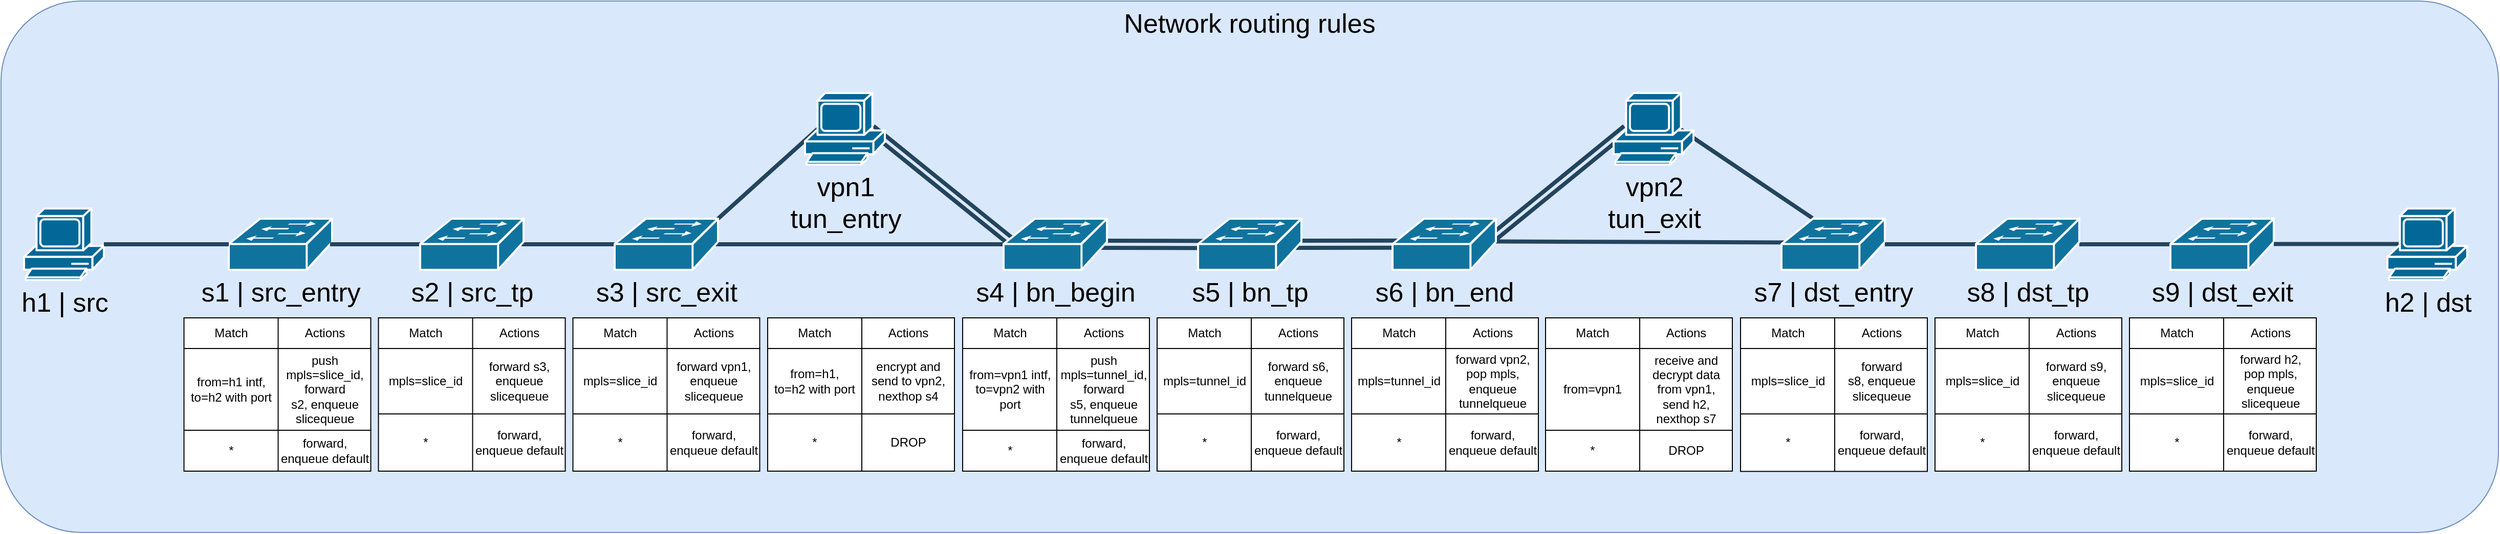 <mxfile version="20.5.3" type="embed"><diagram id="6a731a19-8d31-9384-78a2-239565b7b9f0" name="Page-1"><mxGraphModel dx="4226" dy="1071" grid="1" gridSize="10" guides="1" tooltips="1" connect="1" arrows="1" fold="1" page="1" pageScale="1" pageWidth="140" pageHeight="100" background="none" math="0" shadow="0"><root><mxCell id="0"/><mxCell id="1" parent="0"/><mxCell id="eoMGSKBOUgeIE6Lk5qr4-2288" value="Network routing rules" style="rounded=1;whiteSpace=wrap;html=1;fillColor=#dae8fc;strokeColor=#6c8ebf;fontSize=26;verticalAlign=top;" parent="1" vertex="1"><mxGeometry x="41" y="40" width="2440" height="520" as="geometry"/></mxCell><mxCell id="2183" style="edgeStyle=none;rounded=1;html=1;strokeColor=#23445D;endArrow=none;endFill=0;strokeWidth=4" parent="1" edge="1"><mxGeometry relative="1" as="geometry"><mxPoint x="2160.5" y="278" as="sourcePoint"/><mxPoint x="2071.5" y="278" as="targetPoint"/></mxGeometry></mxCell><mxCell id="eoMGSKBOUgeIE6Lk5qr4-2259" style="edgeStyle=none;rounded=1;html=1;strokeColor=#23445D;endArrow=none;endFill=0;strokeWidth=4;exitX=0.16;exitY=0.5;exitDx=0;exitDy=0;exitPerimeter=0;entryX=1;entryY=0;entryDx=0;entryDy=0;entryPerimeter=0;" parent="1" source="2173" target="eoMGSKBOUgeIE6Lk5qr4-2258" edge="1"><mxGeometry relative="1" as="geometry"><mxPoint x="830.5" y="278" as="sourcePoint"/></mxGeometry></mxCell><mxCell id="2182" style="edgeStyle=none;rounded=1;html=1;strokeColor=#23445D;endArrow=none;endFill=0;strokeWidth=4;entryX=0.997;entryY=0.445;entryDx=0;entryDy=0;entryPerimeter=0;exitX=0.04;exitY=0.464;exitDx=0;exitDy=0;exitPerimeter=0;" parent="1" source="eoMGSKBOUgeIE6Lk5qr4-2270" target="eoMGSKBOUgeIE6Lk5qr4-2266" edge="1"><mxGeometry relative="1" as="geometry"><mxPoint x="1776.5" y="280" as="sourcePoint"/><mxPoint x="1605.87" y="280" as="targetPoint"/></mxGeometry></mxCell><mxCell id="2181" style="edgeStyle=none;rounded=1;html=1;strokeColor=#23445D;endArrow=none;endFill=0;strokeWidth=4;exitX=0;exitY=0.5;exitDx=0;exitDy=0;exitPerimeter=0;entryX=0.98;entryY=0.5;entryDx=0;entryDy=0;entryPerimeter=0;" parent="1" source="eoMGSKBOUgeIE6Lk5qr4-2262" target="eoMGSKBOUgeIE6Lk5qr4-2258" edge="1"><mxGeometry relative="1" as="geometry"><mxPoint x="891.74" y="243" as="sourcePoint"/><mxPoint x="776.499" y="331" as="targetPoint"/></mxGeometry></mxCell><mxCell id="2114" value="&lt;font color=&quot;#000000&quot;&gt;s1 | src_entry&lt;/font&gt;" style="shape=mxgraph.cisco.switches.workgroup_switch;html=1;dashed=0;fillColor=#10739E;strokeColor=#ffffff;strokeWidth=2;verticalLabelPosition=bottom;verticalAlign=top;fontFamily=Helvetica;fontSize=26;fontColor=#FFB366" parent="1" vertex="1"><mxGeometry x="263.5" y="253" width="101" height="50" as="geometry"/></mxCell><mxCell id="2172" style="edgeStyle=none;rounded=1;html=1;strokeColor=#23445D;endArrow=none;endFill=0;strokeWidth=4;entryX=0.98;entryY=0.5;entryDx=0;entryDy=0;entryPerimeter=0;" parent="1" target="2180" edge="1"><mxGeometry relative="1" as="geometry"><mxPoint x="640.5" y="278" as="sourcePoint"/></mxGeometry></mxCell><mxCell id="eoMGSKBOUgeIE6Lk5qr4-2258" value="s3 | src_exit" style="shape=mxgraph.cisco.switches.workgroup_switch;html=1;dashed=0;fillColor=#10739E;strokeColor=#ffffff;strokeWidth=2;verticalLabelPosition=bottom;verticalAlign=top;fontFamily=Helvetica;fontSize=26;fontColor=#000000;" parent="1" vertex="1"><mxGeometry x="640.5" y="253" width="101" height="50" as="geometry"/></mxCell><mxCell id="eoMGSKBOUgeIE6Lk5qr4-2261" style="edgeStyle=none;rounded=1;html=1;strokeColor=#23445D;endArrow=none;endFill=0;strokeWidth=4;entryX=0.83;entryY=0.5;entryDx=0;entryDy=0;entryPerimeter=0;shape=link;exitX=0.103;exitY=0.497;exitDx=0;exitDy=0;exitPerimeter=0;" parent="1" source="eoMGSKBOUgeIE6Lk5qr4-2262" target="2173" edge="1"><mxGeometry relative="1" as="geometry"><mxPoint x="1020.5" y="278" as="sourcePoint"/><mxPoint x="931.5" y="278" as="targetPoint"/></mxGeometry></mxCell><mxCell id="eoMGSKBOUgeIE6Lk5qr4-2263" style="edgeStyle=none;rounded=1;html=1;strokeColor=#23445D;endArrow=none;endFill=0;strokeWidth=4;shape=link;exitX=0.108;exitY=0.504;exitDx=0;exitDy=0;exitPerimeter=0;" parent="1" source="eoMGSKBOUgeIE6Lk5qr4-2264" edge="1"><mxGeometry relative="1" as="geometry"><mxPoint x="1211.6" y="277.85" as="sourcePoint"/><mxPoint x="1112.5" y="277.949" as="targetPoint"/></mxGeometry></mxCell><mxCell id="eoMGSKBOUgeIE6Lk5qr4-2262" value="s4 | bn_begin" style="shape=mxgraph.cisco.switches.workgroup_switch;html=1;dashed=0;fillColor=#10739E;strokeColor=#ffffff;strokeWidth=2;verticalLabelPosition=bottom;verticalAlign=top;fontFamily=Helvetica;fontSize=26;fontColor=#000000;" parent="1" vertex="1"><mxGeometry x="1020.5" y="253" width="101" height="50" as="geometry"/></mxCell><mxCell id="eoMGSKBOUgeIE6Lk5qr4-2265" style="edgeStyle=none;rounded=1;html=1;strokeColor=#23445D;endArrow=none;endFill=0;strokeWidth=4;shape=link;exitX=0.16;exitY=0.497;exitDx=0;exitDy=0;exitPerimeter=0;" parent="1" source="eoMGSKBOUgeIE6Lk5qr4-2266" edge="1"><mxGeometry relative="1" as="geometry"><mxPoint x="1390.5" y="278" as="sourcePoint"/><mxPoint x="1301.5" y="278" as="targetPoint"/></mxGeometry></mxCell><mxCell id="eoMGSKBOUgeIE6Lk5qr4-2264" value="s5 | bn_tp" style="shape=mxgraph.cisco.switches.workgroup_switch;html=1;dashed=0;fillColor=#10739E;strokeColor=#ffffff;strokeWidth=2;verticalLabelPosition=bottom;verticalAlign=top;fontFamily=Helvetica;fontSize=26;fontColor=#000000;" parent="1" vertex="1"><mxGeometry x="1210.5" y="253" width="101" height="50" as="geometry"/></mxCell><mxCell id="eoMGSKBOUgeIE6Lk5qr4-2267" style="edgeStyle=none;rounded=1;html=1;strokeColor=#23445D;endArrow=none;endFill=0;strokeWidth=4;exitX=0.16;exitY=0.5;exitDx=0;exitDy=0;exitPerimeter=0;shape=link;" parent="1" source="2176" edge="1"><mxGeometry relative="1" as="geometry"><mxPoint x="1610.98" y="278" as="sourcePoint"/><mxPoint x="1490.5" y="278" as="targetPoint"/></mxGeometry></mxCell><mxCell id="eoMGSKBOUgeIE6Lk5qr4-2266" value="s6 | bn_end" style="shape=mxgraph.cisco.switches.workgroup_switch;html=1;dashed=0;fillColor=#10739E;strokeColor=#ffffff;strokeWidth=2;verticalLabelPosition=bottom;verticalAlign=top;fontFamily=Helvetica;fontSize=26;fontColor=#000000;" parent="1" vertex="1"><mxGeometry x="1400.5" y="253" width="101" height="50" as="geometry"/></mxCell><mxCell id="eoMGSKBOUgeIE6Lk5qr4-2269" style="edgeStyle=none;rounded=1;html=1;strokeColor=#23445D;endArrow=none;endFill=0;strokeWidth=4;entryX=0.83;entryY=0.5;entryDx=0;entryDy=0;entryPerimeter=0;exitX=0.299;exitY=-0.012;exitDx=0;exitDy=0;exitPerimeter=0;" parent="1" source="eoMGSKBOUgeIE6Lk5qr4-2270" target="2176" edge="1"><mxGeometry relative="1" as="geometry"><mxPoint x="1780.5" y="278" as="sourcePoint"/><mxPoint x="1691.5" y="278" as="targetPoint"/></mxGeometry></mxCell><mxCell id="eoMGSKBOUgeIE6Lk5qr4-2270" value="s7 | dst_entry" style="shape=mxgraph.cisco.switches.workgroup_switch;html=1;dashed=0;fillColor=#10739E;strokeColor=#ffffff;strokeWidth=2;verticalLabelPosition=bottom;verticalAlign=top;fontFamily=Helvetica;fontSize=26;fontColor=#000000;" parent="1" vertex="1"><mxGeometry x="1780.5" y="253" width="101" height="50" as="geometry"/></mxCell><mxCell id="eoMGSKBOUgeIE6Lk5qr4-2271" style="edgeStyle=none;rounded=1;html=1;strokeColor=#23445D;endArrow=none;endFill=0;strokeWidth=4" parent="1" target="eoMGSKBOUgeIE6Lk5qr4-2270" edge="1"><mxGeometry relative="1" as="geometry"><mxPoint x="1970.5" y="278" as="sourcePoint"/></mxGeometry></mxCell><mxCell id="eoMGSKBOUgeIE6Lk5qr4-2272" value="s8 | dst_tp" style="shape=mxgraph.cisco.switches.workgroup_switch;html=1;dashed=0;fillColor=#10739E;strokeColor=#ffffff;strokeWidth=2;verticalLabelPosition=bottom;verticalAlign=top;fontFamily=Helvetica;fontSize=26;fontColor=#000000;" parent="1" vertex="1"><mxGeometry x="1970.5" y="253" width="101" height="50" as="geometry"/></mxCell><mxCell id="eoMGSKBOUgeIE6Lk5qr4-2275" value="h1 | src" style="shape=mxgraph.cisco.computers_and_peripherals.pc;sketch=0;html=1;pointerEvents=1;dashed=0;fillColor=#036897;strokeColor=#ffffff;strokeWidth=2;verticalLabelPosition=bottom;verticalAlign=top;align=center;outlineConnect=0;fontColor=#000000;fontSize=26;" parent="1" vertex="1"><mxGeometry x="63.5" y="243" width="78" height="70" as="geometry"/></mxCell><mxCell id="eoMGSKBOUgeIE6Lk5qr4-2277" style="edgeStyle=none;rounded=1;html=1;strokeColor=#23445D;endArrow=none;endFill=0;strokeWidth=4;exitX=0;exitY=0.5;exitDx=0;exitDy=0;exitPerimeter=0;" parent="1" source="2114" target="eoMGSKBOUgeIE6Lk5qr4-2275" edge="1"><mxGeometry relative="1" as="geometry"><mxPoint x="263.5" y="277.5" as="sourcePoint"/><mxPoint x="174.5" y="277.5" as="targetPoint"/></mxGeometry></mxCell><mxCell id="2173" value="vpn1&lt;br&gt;tun_entry" style="shape=mxgraph.cisco.computers_and_peripherals.pc;sketch=0;html=1;pointerEvents=1;dashed=0;fillColor=#036897;strokeColor=#ffffff;strokeWidth=2;verticalLabelPosition=bottom;verticalAlign=top;align=center;outlineConnect=0;fontColor=#000000;fontSize=26;" parent="1" vertex="1"><mxGeometry x="826.5" y="130" width="78" height="70" as="geometry"/></mxCell><mxCell id="2176" value="vpn2&lt;br&gt;tun_exit" style="shape=mxgraph.cisco.computers_and_peripherals.pc;sketch=0;html=1;pointerEvents=1;dashed=0;fillColor=#036897;strokeColor=#ffffff;strokeWidth=2;verticalLabelPosition=bottom;verticalAlign=top;align=center;outlineConnect=0;fontColor=#000000;fontSize=26;" parent="1" vertex="1"><mxGeometry x="1616.5" y="130" width="78" height="70" as="geometry"/></mxCell><mxCell id="2179" style="edgeStyle=none;rounded=1;html=1;strokeColor=#23445D;endArrow=none;endFill=0;strokeWidth=4;entryX=0.98;entryY=0.5;entryDx=0;entryDy=0;entryPerimeter=0;" parent="1" target="2114" edge="1"><mxGeometry relative="1" as="geometry"><mxPoint x="450.5" y="278" as="sourcePoint"/><mxPoint x="361.5" y="278" as="targetPoint"/></mxGeometry></mxCell><mxCell id="2180" value="s2 | src_tp" style="shape=mxgraph.cisco.switches.workgroup_switch;html=1;dashed=0;fillColor=#10739E;strokeColor=#ffffff;strokeWidth=2;verticalLabelPosition=bottom;verticalAlign=top;fontFamily=Helvetica;fontSize=26;fontColor=#000000;" parent="1" vertex="1"><mxGeometry x="450.5" y="253" width="101" height="50" as="geometry"/></mxCell><mxCell id="2184" value="s9 | dst_exit" style="shape=mxgraph.cisco.switches.workgroup_switch;html=1;dashed=0;fillColor=#10739E;strokeColor=#ffffff;strokeWidth=2;verticalLabelPosition=bottom;verticalAlign=top;fontFamily=Helvetica;fontSize=26;fontColor=#000000;" parent="1" vertex="1"><mxGeometry x="2160.5" y="253" width="101" height="50" as="geometry"/></mxCell><mxCell id="2185" style="edgeStyle=none;rounded=1;html=1;strokeColor=#23445D;endArrow=none;endFill=0;strokeWidth=4;exitX=0;exitY=0.5;exitDx=0;exitDy=0;exitPerimeter=0;" parent="1" edge="1"><mxGeometry relative="1" as="geometry"><mxPoint x="2383.5" y="277.76" as="sourcePoint"/><mxPoint x="2261.5" y="277.76" as="targetPoint"/></mxGeometry></mxCell><mxCell id="2186" value="h2 | dst" style="shape=mxgraph.cisco.computers_and_peripherals.pc;sketch=0;html=1;pointerEvents=1;dashed=0;fillColor=#036897;strokeColor=#ffffff;strokeWidth=2;verticalLabelPosition=bottom;verticalAlign=top;align=center;outlineConnect=0;fontColor=#000000;fontSize=26;" parent="1" vertex="1"><mxGeometry x="2372.5" y="243" width="78" height="70" as="geometry"/></mxCell><mxCell id="2191" value="" style="shape=table;startSize=0;container=1;collapsible=0;childLayout=tableLayout;fontColor=#080808;labelBackgroundColor=#FFFFFF;labelBorderColor=#050505;" parent="1" vertex="1"><mxGeometry x="219.75" y="350" width="182.5" height="150" as="geometry"/></mxCell><mxCell id="2192" value="" style="shape=tableRow;horizontal=0;startSize=0;swimlaneHead=0;swimlaneBody=0;top=0;left=0;bottom=0;right=0;collapsible=0;dropTarget=0;fillColor=none;points=[[0,0.5],[1,0.5]];portConstraint=eastwest;" parent="2191" vertex="1"><mxGeometry width="182.5" height="30" as="geometry"/></mxCell><mxCell id="2193" value="Match" style="shape=partialRectangle;html=1;whiteSpace=wrap;connectable=0;overflow=hidden;fillColor=none;top=0;left=0;bottom=0;right=0;pointerEvents=1;" parent="2192" vertex="1"><mxGeometry width="92" height="30" as="geometry"><mxRectangle width="92" height="30" as="alternateBounds"/></mxGeometry></mxCell><mxCell id="2194" value="Actions" style="shape=partialRectangle;html=1;whiteSpace=wrap;connectable=0;overflow=hidden;fillColor=none;top=0;left=0;bottom=0;right=0;pointerEvents=1;" parent="2192" vertex="1"><mxGeometry x="92" width="91" height="30" as="geometry"><mxRectangle width="91" height="30" as="alternateBounds"/></mxGeometry></mxCell><mxCell id="2196" value="" style="shape=tableRow;horizontal=0;startSize=0;swimlaneHead=0;swimlaneBody=0;top=0;left=0;bottom=0;right=0;collapsible=0;dropTarget=0;fillColor=none;points=[[0,0.5],[1,0.5]];portConstraint=eastwest;" parent="2191" vertex="1"><mxGeometry y="30" width="182.5" height="80" as="geometry"/></mxCell><mxCell id="2197" value="from=h1 intf, to=h2 with port" style="shape=partialRectangle;html=1;whiteSpace=wrap;connectable=0;overflow=hidden;fillColor=none;top=0;left=0;bottom=0;right=0;pointerEvents=1;" parent="2196" vertex="1"><mxGeometry width="92" height="80" as="geometry"><mxRectangle width="92" height="80" as="alternateBounds"/></mxGeometry></mxCell><mxCell id="2198" value="push mpls=slice_id, forward s2,&amp;nbsp;enqueue slicequeue" style="shape=partialRectangle;html=1;whiteSpace=wrap;connectable=0;overflow=hidden;fillColor=none;top=0;left=0;bottom=0;right=0;pointerEvents=1;" parent="2196" vertex="1"><mxGeometry x="92" width="91" height="80" as="geometry"><mxRectangle width="91" height="80" as="alternateBounds"/></mxGeometry></mxCell><mxCell id="2200" value="" style="shape=tableRow;horizontal=0;startSize=0;swimlaneHead=0;swimlaneBody=0;top=0;left=0;bottom=0;right=0;collapsible=0;dropTarget=0;fillColor=none;points=[[0,0.5],[1,0.5]];portConstraint=eastwest;" parent="2191" vertex="1"><mxGeometry y="110" width="182.5" height="40" as="geometry"/></mxCell><mxCell id="2201" value="*" style="shape=partialRectangle;html=1;whiteSpace=wrap;connectable=0;overflow=hidden;fillColor=none;top=0;left=0;bottom=0;right=0;pointerEvents=1;" parent="2200" vertex="1"><mxGeometry width="92" height="40" as="geometry"><mxRectangle width="92" height="40" as="alternateBounds"/></mxGeometry></mxCell><mxCell id="2202" value="forward, enqueue default" style="shape=partialRectangle;html=1;whiteSpace=wrap;connectable=0;overflow=hidden;fillColor=none;top=0;left=0;bottom=0;right=0;pointerEvents=1;" parent="2200" vertex="1"><mxGeometry x="92" width="91" height="40" as="geometry"><mxRectangle width="91" height="40" as="alternateBounds"/></mxGeometry></mxCell><mxCell id="2204" value="" style="shape=table;startSize=0;container=1;collapsible=0;childLayout=tableLayout;fontColor=#080808;labelBackgroundColor=#FFFFFF;labelBorderColor=#050505;" parent="1" vertex="1"><mxGeometry x="409.75" y="350" width="182.5" height="150" as="geometry"/></mxCell><mxCell id="2205" value="" style="shape=tableRow;horizontal=0;startSize=0;swimlaneHead=0;swimlaneBody=0;top=0;left=0;bottom=0;right=0;collapsible=0;dropTarget=0;fillColor=none;points=[[0,0.5],[1,0.5]];portConstraint=eastwest;" parent="2204" vertex="1"><mxGeometry width="182.5" height="30" as="geometry"/></mxCell><mxCell id="2206" value="Match" style="shape=partialRectangle;html=1;whiteSpace=wrap;connectable=0;overflow=hidden;fillColor=none;top=0;left=0;bottom=0;right=0;pointerEvents=1;" parent="2205" vertex="1"><mxGeometry width="92" height="30" as="geometry"><mxRectangle width="92" height="30" as="alternateBounds"/></mxGeometry></mxCell><mxCell id="2207" value="Actions" style="shape=partialRectangle;html=1;whiteSpace=wrap;connectable=0;overflow=hidden;fillColor=none;top=0;left=0;bottom=0;right=0;pointerEvents=1;" parent="2205" vertex="1"><mxGeometry x="92" width="91" height="30" as="geometry"><mxRectangle width="91" height="30" as="alternateBounds"/></mxGeometry></mxCell><mxCell id="2208" value="" style="shape=tableRow;horizontal=0;startSize=0;swimlaneHead=0;swimlaneBody=0;top=0;left=0;bottom=0;right=0;collapsible=0;dropTarget=0;fillColor=none;points=[[0,0.5],[1,0.5]];portConstraint=eastwest;" parent="2204" vertex="1"><mxGeometry y="30" width="182.5" height="64" as="geometry"/></mxCell><mxCell id="2209" value="mpls=slice_id" style="shape=partialRectangle;html=1;whiteSpace=wrap;connectable=0;overflow=hidden;fillColor=none;top=0;left=0;bottom=0;right=0;pointerEvents=1;" parent="2208" vertex="1"><mxGeometry width="92" height="64" as="geometry"><mxRectangle width="92" height="64" as="alternateBounds"/></mxGeometry></mxCell><mxCell id="2210" value="forward s3, enqueue slicequeue" style="shape=partialRectangle;html=1;whiteSpace=wrap;connectable=0;overflow=hidden;fillColor=none;top=0;left=0;bottom=0;right=0;pointerEvents=1;" parent="2208" vertex="1"><mxGeometry x="92" width="91" height="64" as="geometry"><mxRectangle width="91" height="64" as="alternateBounds"/></mxGeometry></mxCell><mxCell id="2211" value="" style="shape=tableRow;horizontal=0;startSize=0;swimlaneHead=0;swimlaneBody=0;top=0;left=0;bottom=0;right=0;collapsible=0;dropTarget=0;fillColor=none;points=[[0,0.5],[1,0.5]];portConstraint=eastwest;" parent="2204" vertex="1"><mxGeometry y="94" width="182.5" height="56" as="geometry"/></mxCell><mxCell id="2212" value="*" style="shape=partialRectangle;html=1;whiteSpace=wrap;connectable=0;overflow=hidden;fillColor=none;top=0;left=0;bottom=0;right=0;pointerEvents=1;" parent="2211" vertex="1"><mxGeometry width="92" height="56" as="geometry"><mxRectangle width="92" height="56" as="alternateBounds"/></mxGeometry></mxCell><mxCell id="2213" value="forward, enqueue default" style="shape=partialRectangle;html=1;whiteSpace=wrap;connectable=0;overflow=hidden;fillColor=none;top=0;left=0;bottom=0;right=0;pointerEvents=1;" parent="2211" vertex="1"><mxGeometry x="92" width="91" height="56" as="geometry"><mxRectangle width="91" height="56" as="alternateBounds"/></mxGeometry></mxCell><mxCell id="2214" value="" style="shape=table;startSize=0;container=1;collapsible=0;childLayout=tableLayout;fontColor=#080808;labelBackgroundColor=#FFFFFF;labelBorderColor=#050505;" parent="1" vertex="1"><mxGeometry x="599.75" y="350" width="182.5" height="150" as="geometry"/></mxCell><mxCell id="2215" value="" style="shape=tableRow;horizontal=0;startSize=0;swimlaneHead=0;swimlaneBody=0;top=0;left=0;bottom=0;right=0;collapsible=0;dropTarget=0;fillColor=none;points=[[0,0.5],[1,0.5]];portConstraint=eastwest;" parent="2214" vertex="1"><mxGeometry width="182.5" height="30" as="geometry"/></mxCell><mxCell id="2216" value="Match" style="shape=partialRectangle;html=1;whiteSpace=wrap;connectable=0;overflow=hidden;fillColor=none;top=0;left=0;bottom=0;right=0;pointerEvents=1;" parent="2215" vertex="1"><mxGeometry width="92" height="30" as="geometry"><mxRectangle width="92" height="30" as="alternateBounds"/></mxGeometry></mxCell><mxCell id="2217" value="Actions" style="shape=partialRectangle;html=1;whiteSpace=wrap;connectable=0;overflow=hidden;fillColor=none;top=0;left=0;bottom=0;right=0;pointerEvents=1;" parent="2215" vertex="1"><mxGeometry x="92" width="91" height="30" as="geometry"><mxRectangle width="91" height="30" as="alternateBounds"/></mxGeometry></mxCell><mxCell id="2218" value="" style="shape=tableRow;horizontal=0;startSize=0;swimlaneHead=0;swimlaneBody=0;top=0;left=0;bottom=0;right=0;collapsible=0;dropTarget=0;fillColor=none;points=[[0,0.5],[1,0.5]];portConstraint=eastwest;" parent="2214" vertex="1"><mxGeometry y="30" width="182.5" height="64" as="geometry"/></mxCell><mxCell id="2219" value="mpls=slice_id" style="shape=partialRectangle;html=1;whiteSpace=wrap;connectable=0;overflow=hidden;fillColor=none;top=0;left=0;bottom=0;right=0;pointerEvents=1;" parent="2218" vertex="1"><mxGeometry width="92" height="64" as="geometry"><mxRectangle width="92" height="64" as="alternateBounds"/></mxGeometry></mxCell><mxCell id="2220" value="forward vpn1, enqueue slicequeue" style="shape=partialRectangle;html=1;whiteSpace=wrap;connectable=0;overflow=hidden;fillColor=none;top=0;left=0;bottom=0;right=0;pointerEvents=1;" parent="2218" vertex="1"><mxGeometry x="92" width="91" height="64" as="geometry"><mxRectangle width="91" height="64" as="alternateBounds"/></mxGeometry></mxCell><mxCell id="2221" value="" style="shape=tableRow;horizontal=0;startSize=0;swimlaneHead=0;swimlaneBody=0;top=0;left=0;bottom=0;right=0;collapsible=0;dropTarget=0;fillColor=none;points=[[0,0.5],[1,0.5]];portConstraint=eastwest;" parent="2214" vertex="1"><mxGeometry y="94" width="182.5" height="56" as="geometry"/></mxCell><mxCell id="2222" value="*" style="shape=partialRectangle;html=1;whiteSpace=wrap;connectable=0;overflow=hidden;fillColor=none;top=0;left=0;bottom=0;right=0;pointerEvents=1;" parent="2221" vertex="1"><mxGeometry width="92" height="56" as="geometry"><mxRectangle width="92" height="56" as="alternateBounds"/></mxGeometry></mxCell><mxCell id="2223" value="forward, enqueue default" style="shape=partialRectangle;html=1;whiteSpace=wrap;connectable=0;overflow=hidden;fillColor=none;top=0;left=0;bottom=0;right=0;pointerEvents=1;" parent="2221" vertex="1"><mxGeometry x="92" width="91" height="56" as="geometry"><mxRectangle width="91" height="56" as="alternateBounds"/></mxGeometry></mxCell><mxCell id="2224" value="" style="shape=table;startSize=0;container=1;collapsible=0;childLayout=tableLayout;fontColor=#080808;labelBackgroundColor=#FFFFFF;labelBorderColor=#050505;" parent="1" vertex="1"><mxGeometry x="980.5" y="350" width="182.5" height="150" as="geometry"/></mxCell><mxCell id="2225" value="" style="shape=tableRow;horizontal=0;startSize=0;swimlaneHead=0;swimlaneBody=0;top=0;left=0;bottom=0;right=0;collapsible=0;dropTarget=0;fillColor=none;points=[[0,0.5],[1,0.5]];portConstraint=eastwest;" parent="2224" vertex="1"><mxGeometry width="182.5" height="30" as="geometry"/></mxCell><mxCell id="2226" value="Match" style="shape=partialRectangle;html=1;whiteSpace=wrap;connectable=0;overflow=hidden;fillColor=none;top=0;left=0;bottom=0;right=0;pointerEvents=1;" parent="2225" vertex="1"><mxGeometry width="92" height="30" as="geometry"><mxRectangle width="92" height="30" as="alternateBounds"/></mxGeometry></mxCell><mxCell id="2227" value="Actions" style="shape=partialRectangle;html=1;whiteSpace=wrap;connectable=0;overflow=hidden;fillColor=none;top=0;left=0;bottom=0;right=0;pointerEvents=1;" parent="2225" vertex="1"><mxGeometry x="92" width="91" height="30" as="geometry"><mxRectangle width="91" height="30" as="alternateBounds"/></mxGeometry></mxCell><mxCell id="2228" value="" style="shape=tableRow;horizontal=0;startSize=0;swimlaneHead=0;swimlaneBody=0;top=0;left=0;bottom=0;right=0;collapsible=0;dropTarget=0;fillColor=none;points=[[0,0.5],[1,0.5]];portConstraint=eastwest;" parent="2224" vertex="1"><mxGeometry y="30" width="182.5" height="80" as="geometry"/></mxCell><mxCell id="2229" value="from=vpn1 intf, to=vpn2 with port" style="shape=partialRectangle;html=1;whiteSpace=wrap;connectable=0;overflow=hidden;fillColor=none;top=0;left=0;bottom=0;right=0;pointerEvents=1;" parent="2228" vertex="1"><mxGeometry width="92" height="80" as="geometry"><mxRectangle width="92" height="80" as="alternateBounds"/></mxGeometry></mxCell><mxCell id="2230" value="push mpls=tunnel_id, forward s5,&amp;nbsp;enqueue tunnelqueue" style="shape=partialRectangle;html=1;whiteSpace=wrap;connectable=0;overflow=hidden;fillColor=none;top=0;left=0;bottom=0;right=0;pointerEvents=1;" parent="2228" vertex="1"><mxGeometry x="92" width="91" height="80" as="geometry"><mxRectangle width="91" height="80" as="alternateBounds"/></mxGeometry></mxCell><mxCell id="2231" value="" style="shape=tableRow;horizontal=0;startSize=0;swimlaneHead=0;swimlaneBody=0;top=0;left=0;bottom=0;right=0;collapsible=0;dropTarget=0;fillColor=none;points=[[0,0.5],[1,0.5]];portConstraint=eastwest;" parent="2224" vertex="1"><mxGeometry y="110" width="182.5" height="40" as="geometry"/></mxCell><mxCell id="2232" value="*" style="shape=partialRectangle;html=1;whiteSpace=wrap;connectable=0;overflow=hidden;fillColor=none;top=0;left=0;bottom=0;right=0;pointerEvents=1;" parent="2231" vertex="1"><mxGeometry width="92" height="40" as="geometry"><mxRectangle width="92" height="40" as="alternateBounds"/></mxGeometry></mxCell><mxCell id="2233" value="forward, enqueue default" style="shape=partialRectangle;html=1;whiteSpace=wrap;connectable=0;overflow=hidden;fillColor=none;top=0;left=0;bottom=0;right=0;pointerEvents=1;" parent="2231" vertex="1"><mxGeometry x="92" width="91" height="40" as="geometry"><mxRectangle width="91" height="40" as="alternateBounds"/></mxGeometry></mxCell><mxCell id="2234" value="" style="shape=table;startSize=0;container=1;collapsible=0;childLayout=tableLayout;fontColor=#080808;labelBackgroundColor=#FFFFFF;labelBorderColor=#050505;" parent="1" vertex="1"><mxGeometry x="1170.5" y="350" width="182.5" height="150" as="geometry"/></mxCell><mxCell id="2235" value="" style="shape=tableRow;horizontal=0;startSize=0;swimlaneHead=0;swimlaneBody=0;top=0;left=0;bottom=0;right=0;collapsible=0;dropTarget=0;fillColor=none;points=[[0,0.5],[1,0.5]];portConstraint=eastwest;" parent="2234" vertex="1"><mxGeometry width="182.5" height="30" as="geometry"/></mxCell><mxCell id="2236" value="Match" style="shape=partialRectangle;html=1;whiteSpace=wrap;connectable=0;overflow=hidden;fillColor=none;top=0;left=0;bottom=0;right=0;pointerEvents=1;" parent="2235" vertex="1"><mxGeometry width="92" height="30" as="geometry"><mxRectangle width="92" height="30" as="alternateBounds"/></mxGeometry></mxCell><mxCell id="2237" value="Actions" style="shape=partialRectangle;html=1;whiteSpace=wrap;connectable=0;overflow=hidden;fillColor=none;top=0;left=0;bottom=0;right=0;pointerEvents=1;" parent="2235" vertex="1"><mxGeometry x="92" width="91" height="30" as="geometry"><mxRectangle width="91" height="30" as="alternateBounds"/></mxGeometry></mxCell><mxCell id="2238" value="" style="shape=tableRow;horizontal=0;startSize=0;swimlaneHead=0;swimlaneBody=0;top=0;left=0;bottom=0;right=0;collapsible=0;dropTarget=0;fillColor=none;points=[[0,0.5],[1,0.5]];portConstraint=eastwest;" parent="2234" vertex="1"><mxGeometry y="30" width="182.5" height="64" as="geometry"/></mxCell><mxCell id="2239" value="mpls=tunnel_id" style="shape=partialRectangle;html=1;whiteSpace=wrap;connectable=0;overflow=hidden;fillColor=none;top=0;left=0;bottom=0;right=0;pointerEvents=1;" parent="2238" vertex="1"><mxGeometry width="92" height="64" as="geometry"><mxRectangle width="92" height="64" as="alternateBounds"/></mxGeometry></mxCell><mxCell id="2240" value="forward s6, enqueue tunnelqueue" style="shape=partialRectangle;html=1;whiteSpace=wrap;connectable=0;overflow=hidden;fillColor=none;top=0;left=0;bottom=0;right=0;pointerEvents=1;" parent="2238" vertex="1"><mxGeometry x="92" width="91" height="64" as="geometry"><mxRectangle width="91" height="64" as="alternateBounds"/></mxGeometry></mxCell><mxCell id="2241" value="" style="shape=tableRow;horizontal=0;startSize=0;swimlaneHead=0;swimlaneBody=0;top=0;left=0;bottom=0;right=0;collapsible=0;dropTarget=0;fillColor=none;points=[[0,0.5],[1,0.5]];portConstraint=eastwest;" parent="2234" vertex="1"><mxGeometry y="94" width="182.5" height="56" as="geometry"/></mxCell><mxCell id="2242" value="*" style="shape=partialRectangle;html=1;whiteSpace=wrap;connectable=0;overflow=hidden;fillColor=none;top=0;left=0;bottom=0;right=0;pointerEvents=1;" parent="2241" vertex="1"><mxGeometry width="92" height="56" as="geometry"><mxRectangle width="92" height="56" as="alternateBounds"/></mxGeometry></mxCell><mxCell id="2243" value="forward, enqueue default" style="shape=partialRectangle;html=1;whiteSpace=wrap;connectable=0;overflow=hidden;fillColor=none;top=0;left=0;bottom=0;right=0;pointerEvents=1;" parent="2241" vertex="1"><mxGeometry x="92" width="91" height="56" as="geometry"><mxRectangle width="91" height="56" as="alternateBounds"/></mxGeometry></mxCell><mxCell id="2244" value="" style="shape=table;startSize=0;container=1;collapsible=0;childLayout=tableLayout;fontColor=#080808;labelBackgroundColor=#FFFFFF;labelBorderColor=#050505;" parent="1" vertex="1"><mxGeometry x="1360.5" y="350" width="182.5" height="150" as="geometry"/></mxCell><mxCell id="2245" value="" style="shape=tableRow;horizontal=0;startSize=0;swimlaneHead=0;swimlaneBody=0;top=0;left=0;bottom=0;right=0;collapsible=0;dropTarget=0;fillColor=none;points=[[0,0.5],[1,0.5]];portConstraint=eastwest;" parent="2244" vertex="1"><mxGeometry width="182.5" height="30" as="geometry"/></mxCell><mxCell id="2246" value="Match" style="shape=partialRectangle;html=1;whiteSpace=wrap;connectable=0;overflow=hidden;fillColor=none;top=0;left=0;bottom=0;right=0;pointerEvents=1;" parent="2245" vertex="1"><mxGeometry width="92" height="30" as="geometry"><mxRectangle width="92" height="30" as="alternateBounds"/></mxGeometry></mxCell><mxCell id="2247" value="Actions" style="shape=partialRectangle;html=1;whiteSpace=wrap;connectable=0;overflow=hidden;fillColor=none;top=0;left=0;bottom=0;right=0;pointerEvents=1;" parent="2245" vertex="1"><mxGeometry x="92" width="91" height="30" as="geometry"><mxRectangle width="91" height="30" as="alternateBounds"/></mxGeometry></mxCell><mxCell id="2248" value="" style="shape=tableRow;horizontal=0;startSize=0;swimlaneHead=0;swimlaneBody=0;top=0;left=0;bottom=0;right=0;collapsible=0;dropTarget=0;fillColor=none;points=[[0,0.5],[1,0.5]];portConstraint=eastwest;" parent="2244" vertex="1"><mxGeometry y="30" width="182.5" height="64" as="geometry"/></mxCell><mxCell id="2249" value="mpls=tunnel_id" style="shape=partialRectangle;html=1;whiteSpace=wrap;connectable=0;overflow=hidden;fillColor=none;top=0;left=0;bottom=0;right=0;pointerEvents=1;" parent="2248" vertex="1"><mxGeometry width="92" height="64" as="geometry"><mxRectangle width="92" height="64" as="alternateBounds"/></mxGeometry></mxCell><mxCell id="2250" value="forward vpn2,&lt;br&gt;pop mpls, enqueue tunnelqueue" style="shape=partialRectangle;html=1;whiteSpace=wrap;connectable=0;overflow=hidden;fillColor=none;top=0;left=0;bottom=0;right=0;pointerEvents=1;" parent="2248" vertex="1"><mxGeometry x="92" width="91" height="64" as="geometry"><mxRectangle width="91" height="64" as="alternateBounds"/></mxGeometry></mxCell><mxCell id="2251" value="" style="shape=tableRow;horizontal=0;startSize=0;swimlaneHead=0;swimlaneBody=0;top=0;left=0;bottom=0;right=0;collapsible=0;dropTarget=0;fillColor=none;points=[[0,0.5],[1,0.5]];portConstraint=eastwest;" parent="2244" vertex="1"><mxGeometry y="94" width="182.5" height="56" as="geometry"/></mxCell><mxCell id="2252" value="*" style="shape=partialRectangle;html=1;whiteSpace=wrap;connectable=0;overflow=hidden;fillColor=none;top=0;left=0;bottom=0;right=0;pointerEvents=1;" parent="2251" vertex="1"><mxGeometry width="92" height="56" as="geometry"><mxRectangle width="92" height="56" as="alternateBounds"/></mxGeometry></mxCell><mxCell id="2253" value="forward, enqueue default" style="shape=partialRectangle;html=1;whiteSpace=wrap;connectable=0;overflow=hidden;fillColor=none;top=0;left=0;bottom=0;right=0;pointerEvents=1;" parent="2251" vertex="1"><mxGeometry x="92" width="91" height="56" as="geometry"><mxRectangle width="91" height="56" as="alternateBounds"/></mxGeometry></mxCell><mxCell id="2254" value="" style="shape=table;startSize=0;container=1;collapsible=0;childLayout=tableLayout;fontColor=#080808;labelBackgroundColor=#FFFFFF;labelBorderColor=#050505;" parent="1" vertex="1"><mxGeometry x="1740.5" y="350" width="182.5" height="150.194" as="geometry"/></mxCell><mxCell id="2255" value="" style="shape=tableRow;horizontal=0;startSize=0;swimlaneHead=0;swimlaneBody=0;top=0;left=0;bottom=0;right=0;collapsible=0;dropTarget=0;fillColor=none;points=[[0,0.5],[1,0.5]];portConstraint=eastwest;" parent="2254" vertex="1"><mxGeometry width="182.5" height="30" as="geometry"/></mxCell><mxCell id="2256" value="Match" style="shape=partialRectangle;html=1;whiteSpace=wrap;connectable=0;overflow=hidden;fillColor=none;top=0;left=0;bottom=0;right=0;pointerEvents=1;" parent="2255" vertex="1"><mxGeometry width="92" height="30" as="geometry"><mxRectangle width="92" height="30" as="alternateBounds"/></mxGeometry></mxCell><mxCell id="2257" value="Actions" style="shape=partialRectangle;html=1;whiteSpace=wrap;connectable=0;overflow=hidden;fillColor=none;top=0;left=0;bottom=0;right=0;pointerEvents=1;" parent="2255" vertex="1"><mxGeometry x="92" width="91" height="30" as="geometry"><mxRectangle width="91" height="30" as="alternateBounds"/></mxGeometry></mxCell><mxCell id="2258" value="" style="shape=tableRow;horizontal=0;startSize=0;swimlaneHead=0;swimlaneBody=0;top=0;left=0;bottom=0;right=0;collapsible=0;dropTarget=0;fillColor=none;points=[[0,0.5],[1,0.5]];portConstraint=eastwest;" parent="2254" vertex="1"><mxGeometry y="30" width="182.5" height="64" as="geometry"/></mxCell><mxCell id="2259" value="mpls=slice_id" style="shape=partialRectangle;html=1;whiteSpace=wrap;connectable=0;overflow=hidden;fillColor=none;top=0;left=0;bottom=0;right=0;pointerEvents=1;" parent="2258" vertex="1"><mxGeometry width="92" height="64" as="geometry"><mxRectangle width="92" height="64" as="alternateBounds"/></mxGeometry></mxCell><mxCell id="2260" value="forward s8,&amp;nbsp;enqueue slicequeue" style="shape=partialRectangle;html=1;whiteSpace=wrap;connectable=0;overflow=hidden;fillColor=none;top=0;left=0;bottom=0;right=0;pointerEvents=1;" parent="2258" vertex="1"><mxGeometry x="92" width="91" height="64" as="geometry"><mxRectangle width="91" height="64" as="alternateBounds"/></mxGeometry></mxCell><mxCell id="2261" value="" style="shape=tableRow;horizontal=0;startSize=0;swimlaneHead=0;swimlaneBody=0;top=0;left=0;bottom=0;right=0;collapsible=0;dropTarget=0;fillColor=none;points=[[0,0.5],[1,0.5]];portConstraint=eastwest;" parent="2254" vertex="1"><mxGeometry y="94" width="182.5" height="56" as="geometry"/></mxCell><mxCell id="2262" value="*" style="shape=partialRectangle;html=1;whiteSpace=wrap;connectable=0;overflow=hidden;fillColor=none;top=0;left=0;bottom=0;right=0;pointerEvents=1;" parent="2261" vertex="1"><mxGeometry width="92" height="56" as="geometry"><mxRectangle width="92" height="56" as="alternateBounds"/></mxGeometry></mxCell><mxCell id="2263" value="forward, enqueue default" style="shape=partialRectangle;html=1;whiteSpace=wrap;connectable=0;overflow=hidden;fillColor=none;top=0;left=0;bottom=0;right=0;pointerEvents=1;" parent="2261" vertex="1"><mxGeometry x="92" width="91" height="56" as="geometry"><mxRectangle width="91" height="56" as="alternateBounds"/></mxGeometry></mxCell><mxCell id="2264" value="" style="shape=table;startSize=0;container=1;collapsible=0;childLayout=tableLayout;fontColor=#080808;labelBackgroundColor=#FFFFFF;labelBorderColor=#050505;" parent="1" vertex="1"><mxGeometry x="1930.5" y="350" width="182.5" height="150" as="geometry"/></mxCell><mxCell id="2265" value="" style="shape=tableRow;horizontal=0;startSize=0;swimlaneHead=0;swimlaneBody=0;top=0;left=0;bottom=0;right=0;collapsible=0;dropTarget=0;fillColor=none;points=[[0,0.5],[1,0.5]];portConstraint=eastwest;" parent="2264" vertex="1"><mxGeometry width="182.5" height="30" as="geometry"/></mxCell><mxCell id="2266" value="Match" style="shape=partialRectangle;html=1;whiteSpace=wrap;connectable=0;overflow=hidden;fillColor=none;top=0;left=0;bottom=0;right=0;pointerEvents=1;" parent="2265" vertex="1"><mxGeometry width="92" height="30" as="geometry"><mxRectangle width="92" height="30" as="alternateBounds"/></mxGeometry></mxCell><mxCell id="2267" value="Actions" style="shape=partialRectangle;html=1;whiteSpace=wrap;connectable=0;overflow=hidden;fillColor=none;top=0;left=0;bottom=0;right=0;pointerEvents=1;" parent="2265" vertex="1"><mxGeometry x="92" width="91" height="30" as="geometry"><mxRectangle width="91" height="30" as="alternateBounds"/></mxGeometry></mxCell><mxCell id="2268" value="" style="shape=tableRow;horizontal=0;startSize=0;swimlaneHead=0;swimlaneBody=0;top=0;left=0;bottom=0;right=0;collapsible=0;dropTarget=0;fillColor=none;points=[[0,0.5],[1,0.5]];portConstraint=eastwest;" parent="2264" vertex="1"><mxGeometry y="30" width="182.5" height="64" as="geometry"/></mxCell><mxCell id="2269" value="mpls=slice_id" style="shape=partialRectangle;html=1;whiteSpace=wrap;connectable=0;overflow=hidden;fillColor=none;top=0;left=0;bottom=0;right=0;pointerEvents=1;" parent="2268" vertex="1"><mxGeometry width="92" height="64" as="geometry"><mxRectangle width="92" height="64" as="alternateBounds"/></mxGeometry></mxCell><mxCell id="2270" value="forward s9, enqueue slicequeue" style="shape=partialRectangle;html=1;whiteSpace=wrap;connectable=0;overflow=hidden;fillColor=none;top=0;left=0;bottom=0;right=0;pointerEvents=1;" parent="2268" vertex="1"><mxGeometry x="92" width="91" height="64" as="geometry"><mxRectangle width="91" height="64" as="alternateBounds"/></mxGeometry></mxCell><mxCell id="2271" value="" style="shape=tableRow;horizontal=0;startSize=0;swimlaneHead=0;swimlaneBody=0;top=0;left=0;bottom=0;right=0;collapsible=0;dropTarget=0;fillColor=none;points=[[0,0.5],[1,0.5]];portConstraint=eastwest;" parent="2264" vertex="1"><mxGeometry y="94" width="182.5" height="56" as="geometry"/></mxCell><mxCell id="2272" value="*" style="shape=partialRectangle;html=1;whiteSpace=wrap;connectable=0;overflow=hidden;fillColor=none;top=0;left=0;bottom=0;right=0;pointerEvents=1;" parent="2271" vertex="1"><mxGeometry width="92" height="56" as="geometry"><mxRectangle width="92" height="56" as="alternateBounds"/></mxGeometry></mxCell><mxCell id="2273" value="forward, enqueue default" style="shape=partialRectangle;html=1;whiteSpace=wrap;connectable=0;overflow=hidden;fillColor=none;top=0;left=0;bottom=0;right=0;pointerEvents=1;" parent="2271" vertex="1"><mxGeometry x="92" width="91" height="56" as="geometry"><mxRectangle width="91" height="56" as="alternateBounds"/></mxGeometry></mxCell><mxCell id="2274" value="" style="shape=table;startSize=0;container=1;collapsible=0;childLayout=tableLayout;fontColor=#080808;labelBackgroundColor=#FFFFFF;labelBorderColor=#050505;" parent="1" vertex="1"><mxGeometry x="2120.5" y="350" width="182.5" height="150" as="geometry"/></mxCell><mxCell id="2275" value="" style="shape=tableRow;horizontal=0;startSize=0;swimlaneHead=0;swimlaneBody=0;top=0;left=0;bottom=0;right=0;collapsible=0;dropTarget=0;fillColor=none;points=[[0,0.5],[1,0.5]];portConstraint=eastwest;" parent="2274" vertex="1"><mxGeometry width="182.5" height="30" as="geometry"/></mxCell><mxCell id="2276" value="Match" style="shape=partialRectangle;html=1;whiteSpace=wrap;connectable=0;overflow=hidden;fillColor=none;top=0;left=0;bottom=0;right=0;pointerEvents=1;" parent="2275" vertex="1"><mxGeometry width="92" height="30" as="geometry"><mxRectangle width="92" height="30" as="alternateBounds"/></mxGeometry></mxCell><mxCell id="2277" value="Actions" style="shape=partialRectangle;html=1;whiteSpace=wrap;connectable=0;overflow=hidden;fillColor=none;top=0;left=0;bottom=0;right=0;pointerEvents=1;" parent="2275" vertex="1"><mxGeometry x="92" width="91" height="30" as="geometry"><mxRectangle width="91" height="30" as="alternateBounds"/></mxGeometry></mxCell><mxCell id="2278" value="" style="shape=tableRow;horizontal=0;startSize=0;swimlaneHead=0;swimlaneBody=0;top=0;left=0;bottom=0;right=0;collapsible=0;dropTarget=0;fillColor=none;points=[[0,0.5],[1,0.5]];portConstraint=eastwest;" parent="2274" vertex="1"><mxGeometry y="30" width="182.5" height="64" as="geometry"/></mxCell><mxCell id="2279" value="mpls=slice_id" style="shape=partialRectangle;html=1;whiteSpace=wrap;connectable=0;overflow=hidden;fillColor=none;top=0;left=0;bottom=0;right=0;pointerEvents=1;" parent="2278" vertex="1"><mxGeometry width="92" height="64" as="geometry"><mxRectangle width="92" height="64" as="alternateBounds"/></mxGeometry></mxCell><mxCell id="2280" value="forward h2,&lt;br&gt;pop mpls, enqueue slicequeue" style="shape=partialRectangle;html=1;whiteSpace=wrap;connectable=0;overflow=hidden;fillColor=none;top=0;left=0;bottom=0;right=0;pointerEvents=1;" parent="2278" vertex="1"><mxGeometry x="92" width="91" height="64" as="geometry"><mxRectangle width="91" height="64" as="alternateBounds"/></mxGeometry></mxCell><mxCell id="2281" value="" style="shape=tableRow;horizontal=0;startSize=0;swimlaneHead=0;swimlaneBody=0;top=0;left=0;bottom=0;right=0;collapsible=0;dropTarget=0;fillColor=none;points=[[0,0.5],[1,0.5]];portConstraint=eastwest;" parent="2274" vertex="1"><mxGeometry y="94" width="182.5" height="56" as="geometry"/></mxCell><mxCell id="2282" value="*" style="shape=partialRectangle;html=1;whiteSpace=wrap;connectable=0;overflow=hidden;fillColor=none;top=0;left=0;bottom=0;right=0;pointerEvents=1;" parent="2281" vertex="1"><mxGeometry width="92" height="56" as="geometry"><mxRectangle width="92" height="56" as="alternateBounds"/></mxGeometry></mxCell><mxCell id="2283" value="forward, enqueue default" style="shape=partialRectangle;html=1;whiteSpace=wrap;connectable=0;overflow=hidden;fillColor=none;top=0;left=0;bottom=0;right=0;pointerEvents=1;" parent="2281" vertex="1"><mxGeometry x="92" width="91" height="56" as="geometry"><mxRectangle width="91" height="56" as="alternateBounds"/></mxGeometry></mxCell><mxCell id="2286" value="" style="shape=table;startSize=0;container=1;collapsible=0;childLayout=tableLayout;fontColor=#080808;labelBackgroundColor=#FFFFFF;labelBorderColor=#050505;" parent="1" vertex="1"><mxGeometry x="790" y="350" width="182.5" height="150" as="geometry"/></mxCell><mxCell id="2287" value="" style="shape=tableRow;horizontal=0;startSize=0;swimlaneHead=0;swimlaneBody=0;top=0;left=0;bottom=0;right=0;collapsible=0;dropTarget=0;fillColor=none;points=[[0,0.5],[1,0.5]];portConstraint=eastwest;" parent="2286" vertex="1"><mxGeometry width="182.5" height="30" as="geometry"/></mxCell><mxCell id="2288" value="Match" style="shape=partialRectangle;html=1;whiteSpace=wrap;connectable=0;overflow=hidden;fillColor=none;top=0;left=0;bottom=0;right=0;pointerEvents=1;" parent="2287" vertex="1"><mxGeometry width="92" height="30" as="geometry"><mxRectangle width="92" height="30" as="alternateBounds"/></mxGeometry></mxCell><mxCell id="2289" value="Actions" style="shape=partialRectangle;html=1;whiteSpace=wrap;connectable=0;overflow=hidden;fillColor=none;top=0;left=0;bottom=0;right=0;pointerEvents=1;" parent="2287" vertex="1"><mxGeometry x="92" width="91" height="30" as="geometry"><mxRectangle width="91" height="30" as="alternateBounds"/></mxGeometry></mxCell><mxCell id="2290" value="" style="shape=tableRow;horizontal=0;startSize=0;swimlaneHead=0;swimlaneBody=0;top=0;left=0;bottom=0;right=0;collapsible=0;dropTarget=0;fillColor=none;points=[[0,0.5],[1,0.5]];portConstraint=eastwest;" parent="2286" vertex="1"><mxGeometry y="30" width="182.5" height="64" as="geometry"/></mxCell><mxCell id="2291" value="from=h1, &lt;br&gt;to=h2 with port" style="shape=partialRectangle;html=1;whiteSpace=wrap;connectable=0;overflow=hidden;fillColor=none;top=0;left=0;bottom=0;right=0;pointerEvents=1;" parent="2290" vertex="1"><mxGeometry width="92" height="64" as="geometry"><mxRectangle width="92" height="64" as="alternateBounds"/></mxGeometry></mxCell><mxCell id="2292" value="encrypt and send to vpn2, nexthop s4" style="shape=partialRectangle;html=1;whiteSpace=wrap;connectable=0;overflow=hidden;fillColor=none;top=0;left=0;bottom=0;right=0;pointerEvents=1;" parent="2290" vertex="1"><mxGeometry x="92" width="91" height="64" as="geometry"><mxRectangle width="91" height="64" as="alternateBounds"/></mxGeometry></mxCell><mxCell id="2293" value="" style="shape=tableRow;horizontal=0;startSize=0;swimlaneHead=0;swimlaneBody=0;top=0;left=0;bottom=0;right=0;collapsible=0;dropTarget=0;fillColor=none;points=[[0,0.5],[1,0.5]];portConstraint=eastwest;" parent="2286" vertex="1"><mxGeometry y="94" width="182.5" height="56" as="geometry"/></mxCell><mxCell id="2294" value="*" style="shape=partialRectangle;html=1;whiteSpace=wrap;connectable=0;overflow=hidden;fillColor=none;top=0;left=0;bottom=0;right=0;pointerEvents=1;" parent="2293" vertex="1"><mxGeometry width="92" height="56" as="geometry"><mxRectangle width="92" height="56" as="alternateBounds"/></mxGeometry></mxCell><mxCell id="2295" value="DROP" style="shape=partialRectangle;html=1;whiteSpace=wrap;connectable=0;overflow=hidden;fillColor=none;top=0;left=0;bottom=0;right=0;pointerEvents=1;" parent="2293" vertex="1"><mxGeometry x="92" width="91" height="56" as="geometry"><mxRectangle width="91" height="56" as="alternateBounds"/></mxGeometry></mxCell><mxCell id="2296" value="" style="shape=table;startSize=0;container=1;collapsible=0;childLayout=tableLayout;fontColor=#080808;labelBackgroundColor=#FFFFFF;labelBorderColor=#050505;" parent="1" vertex="1"><mxGeometry x="1550" y="350" width="182.5" height="150" as="geometry"/></mxCell><mxCell id="2297" value="" style="shape=tableRow;horizontal=0;startSize=0;swimlaneHead=0;swimlaneBody=0;top=0;left=0;bottom=0;right=0;collapsible=0;dropTarget=0;fillColor=none;points=[[0,0.5],[1,0.5]];portConstraint=eastwest;" parent="2296" vertex="1"><mxGeometry width="182.5" height="30" as="geometry"/></mxCell><mxCell id="2298" value="Match" style="shape=partialRectangle;html=1;whiteSpace=wrap;connectable=0;overflow=hidden;fillColor=none;top=0;left=0;bottom=0;right=0;pointerEvents=1;" parent="2297" vertex="1"><mxGeometry width="92" height="30" as="geometry"><mxRectangle width="92" height="30" as="alternateBounds"/></mxGeometry></mxCell><mxCell id="2299" value="Actions" style="shape=partialRectangle;html=1;whiteSpace=wrap;connectable=0;overflow=hidden;fillColor=none;top=0;left=0;bottom=0;right=0;pointerEvents=1;" parent="2297" vertex="1"><mxGeometry x="92" width="91" height="30" as="geometry"><mxRectangle width="91" height="30" as="alternateBounds"/></mxGeometry></mxCell><mxCell id="2300" value="" style="shape=tableRow;horizontal=0;startSize=0;swimlaneHead=0;swimlaneBody=0;top=0;left=0;bottom=0;right=0;collapsible=0;dropTarget=0;fillColor=none;points=[[0,0.5],[1,0.5]];portConstraint=eastwest;" parent="2296" vertex="1"><mxGeometry y="30" width="182.5" height="80" as="geometry"/></mxCell><mxCell id="2301" value="from=vpn1" style="shape=partialRectangle;html=1;whiteSpace=wrap;connectable=0;overflow=hidden;fillColor=none;top=0;left=0;bottom=0;right=0;pointerEvents=1;" parent="2300" vertex="1"><mxGeometry width="92" height="80" as="geometry"><mxRectangle width="92" height="80" as="alternateBounds"/></mxGeometry></mxCell><mxCell id="2302" value="receive and decrypt data from vpn1, &lt;br&gt;send h2, nexthop s7" style="shape=partialRectangle;html=1;whiteSpace=wrap;connectable=0;overflow=hidden;fillColor=none;top=0;left=0;bottom=0;right=0;pointerEvents=1;" parent="2300" vertex="1"><mxGeometry x="92" width="91" height="80" as="geometry"><mxRectangle width="91" height="80" as="alternateBounds"/></mxGeometry></mxCell><mxCell id="2303" value="" style="shape=tableRow;horizontal=0;startSize=0;swimlaneHead=0;swimlaneBody=0;top=0;left=0;bottom=0;right=0;collapsible=0;dropTarget=0;fillColor=none;points=[[0,0.5],[1,0.5]];portConstraint=eastwest;" parent="2296" vertex="1"><mxGeometry y="110" width="182.5" height="40" as="geometry"/></mxCell><mxCell id="2304" value="*" style="shape=partialRectangle;html=1;whiteSpace=wrap;connectable=0;overflow=hidden;fillColor=none;top=0;left=0;bottom=0;right=0;pointerEvents=1;" parent="2303" vertex="1"><mxGeometry width="92" height="40" as="geometry"><mxRectangle width="92" height="40" as="alternateBounds"/></mxGeometry></mxCell><mxCell id="2305" value="DROP" style="shape=partialRectangle;html=1;whiteSpace=wrap;connectable=0;overflow=hidden;fillColor=none;top=0;left=0;bottom=0;right=0;pointerEvents=1;" parent="2303" vertex="1"><mxGeometry x="92" width="91" height="40" as="geometry"><mxRectangle width="91" height="40" as="alternateBounds"/></mxGeometry></mxCell></root></mxGraphModel></diagram></mxfile>